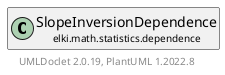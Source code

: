 @startuml
    remove .*\.(Instance|Par|Parameterizer|Factory)$
    set namespaceSeparator none
    hide empty fields
    hide empty methods

    class "<size:14>SlopeInversionDependence.Par\n<size:10>elki.math.statistics.dependence" as elki.math.statistics.dependence.SlopeInversionDependence.Par [[SlopeInversionDependence.Par.html]] {
        +make(): SlopeInversionDependence
    }

    interface "<size:14>Parameterizer\n<size:10>elki.utilities.optionhandling" as elki.utilities.optionhandling.Parameterizer [[../../../utilities/optionhandling/Parameterizer.html]] {
        {abstract} +make(): Object
    }
    class "<size:14>SlopeInversionDependence\n<size:10>elki.math.statistics.dependence" as elki.math.statistics.dependence.SlopeInversionDependence [[SlopeInversionDependence.html]]

    elki.utilities.optionhandling.Parameterizer <|.. elki.math.statistics.dependence.SlopeInversionDependence.Par
    elki.math.statistics.dependence.SlopeInversionDependence +-- elki.math.statistics.dependence.SlopeInversionDependence.Par

    center footer UMLDoclet 2.0.19, PlantUML 1.2022.8
@enduml
